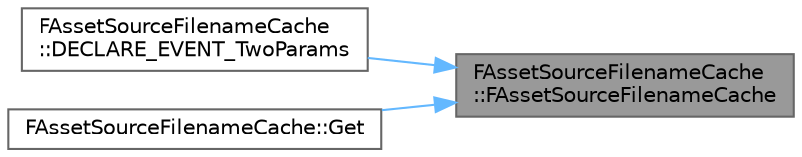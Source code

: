 digraph "FAssetSourceFilenameCache::FAssetSourceFilenameCache"
{
 // INTERACTIVE_SVG=YES
 // LATEX_PDF_SIZE
  bgcolor="transparent";
  edge [fontname=Helvetica,fontsize=10,labelfontname=Helvetica,labelfontsize=10];
  node [fontname=Helvetica,fontsize=10,shape=box,height=0.2,width=0.4];
  rankdir="RL";
  Node1 [id="Node000001",label="FAssetSourceFilenameCache\l::FAssetSourceFilenameCache",height=0.2,width=0.4,color="gray40", fillcolor="grey60", style="filled", fontcolor="black",tooltip=" "];
  Node1 -> Node2 [id="edge1_Node000001_Node000002",dir="back",color="steelblue1",style="solid",tooltip=" "];
  Node2 [id="Node000002",label="FAssetSourceFilenameCache\l::DECLARE_EVENT_TwoParams",height=0.2,width=0.4,color="grey40", fillcolor="white", style="filled",URL="$d2/d15/classFAssetSourceFilenameCache.html#a80459459a842f9f7ca7adcd0c5e46f32",tooltip="Event for when an asset has been renamed, and has been updated in our source file cache."];
  Node1 -> Node3 [id="edge2_Node000001_Node000003",dir="back",color="steelblue1",style="solid",tooltip=" "];
  Node3 [id="Node000003",label="FAssetSourceFilenameCache::Get",height=0.2,width=0.4,color="grey40", fillcolor="white", style="filled",URL="$d2/d15/classFAssetSourceFilenameCache.html#a303910316e498e8ca6cbf9432279511d",tooltip="Singleton access."];
}
